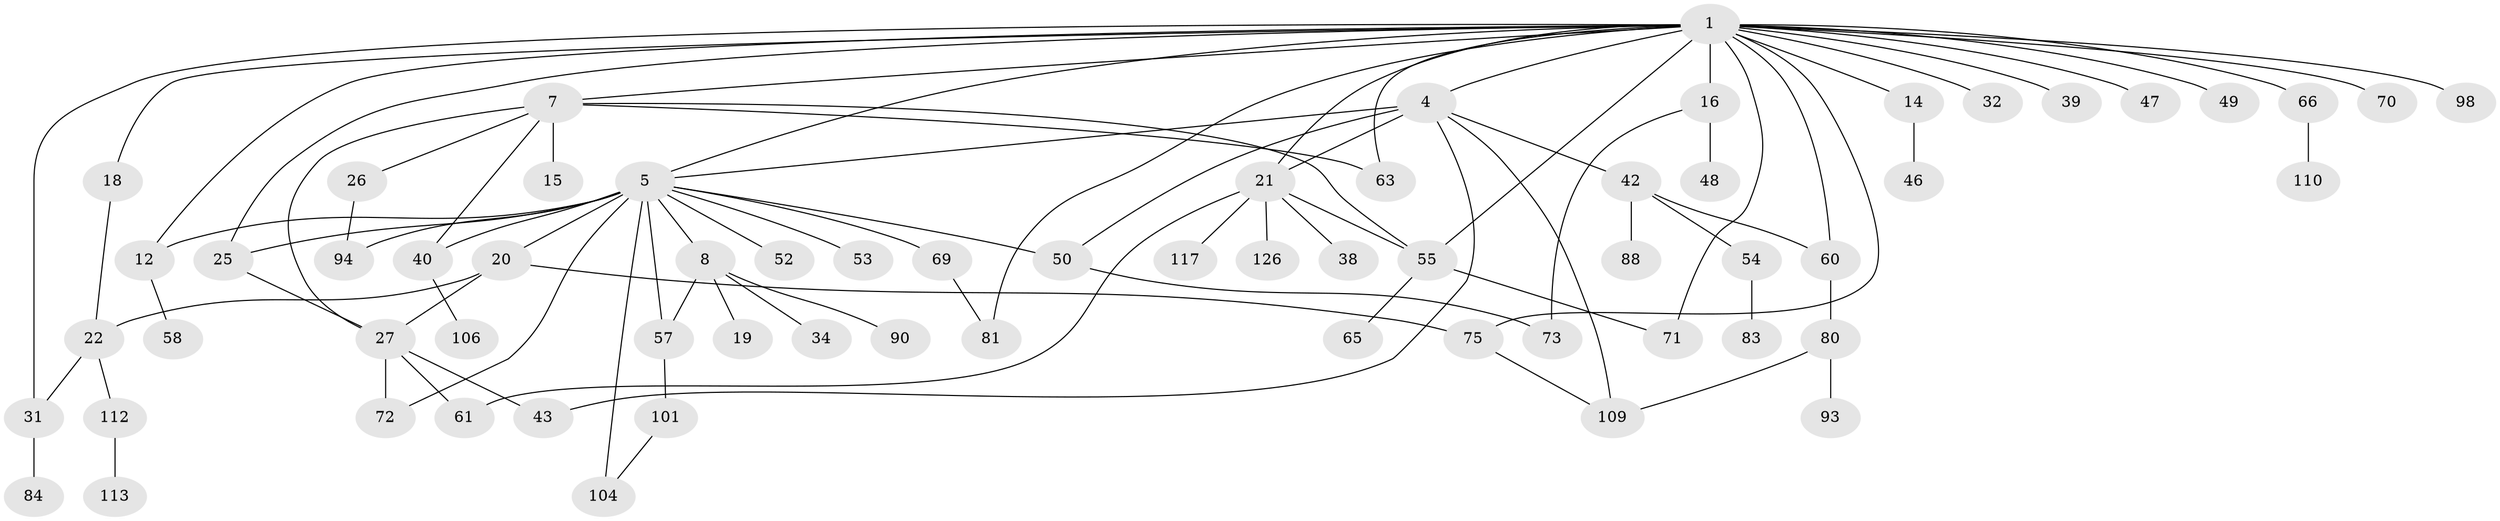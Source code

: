 // original degree distribution, {5: 0.06153846153846154, 8: 0.015384615384615385, 6: 0.023076923076923078, 7: 0.015384615384615385, 3: 0.2076923076923077, 4: 0.07692307692307693, 2: 0.3, 1: 0.3}
// Generated by graph-tools (version 1.1) at 2025/13/03/09/25 04:13:37]
// undirected, 65 vertices, 90 edges
graph export_dot {
graph [start="1"]
  node [color=gray90,style=filled];
  1 [super="+6+3+2"];
  4 [super="+13"];
  5 [super="+36+23+29+10"];
  7 [super="+56+118"];
  8 [super="+11"];
  12 [super="+128+76"];
  14;
  15;
  16 [super="+44"];
  18;
  19;
  20 [super="+37"];
  21 [super="+77+30"];
  22 [super="+95+24+129"];
  25 [super="+28+121"];
  26;
  27 [super="+127+41"];
  31 [super="+125+67"];
  32 [super="+114"];
  34;
  38 [super="+74"];
  39;
  40 [super="+59+68"];
  42 [super="+86"];
  43 [super="+99"];
  46;
  47;
  48;
  49 [super="+123"];
  50 [super="+51"];
  52 [super="+64"];
  53;
  54;
  55;
  57;
  58;
  60;
  61;
  63;
  65;
  66;
  69;
  70;
  71 [super="+107"];
  72 [super="+91"];
  73;
  75 [super="+120+103"];
  80;
  81;
  83;
  84;
  88 [super="+119"];
  90;
  93;
  94;
  98;
  101;
  104;
  106 [super="+122"];
  109;
  110;
  112;
  113;
  117;
  126;
  1 -- 5 [weight=2];
  1 -- 32 [weight=2];
  1 -- 21;
  1 -- 4;
  1 -- 75 [weight=2];
  1 -- 14;
  1 -- 81;
  1 -- 18;
  1 -- 31;
  1 -- 63;
  1 -- 66;
  1 -- 98;
  1 -- 70;
  1 -- 39;
  1 -- 7;
  1 -- 71;
  1 -- 12;
  1 -- 47;
  1 -- 16 [weight=2];
  1 -- 49;
  1 -- 55;
  1 -- 25;
  1 -- 60;
  4 -- 42;
  4 -- 43;
  4 -- 50;
  4 -- 109;
  4 -- 21;
  4 -- 5;
  5 -- 8;
  5 -- 57;
  5 -- 104 [weight=2];
  5 -- 69;
  5 -- 52;
  5 -- 40;
  5 -- 72;
  5 -- 12;
  5 -- 25;
  5 -- 94;
  5 -- 50;
  5 -- 53;
  5 -- 20;
  7 -- 15;
  7 -- 26;
  7 -- 63;
  7 -- 27;
  7 -- 40;
  7 -- 55;
  8 -- 19;
  8 -- 57;
  8 -- 34 [weight=2];
  8 -- 90;
  12 -- 58;
  14 -- 46;
  16 -- 73;
  16 -- 48;
  18 -- 22;
  20 -- 75;
  20 -- 27;
  20 -- 22;
  21 -- 126;
  21 -- 117;
  21 -- 38;
  21 -- 55;
  21 -- 61;
  22 -- 112;
  22 -- 31;
  25 -- 27;
  26 -- 94;
  27 -- 72;
  27 -- 61;
  27 -- 43;
  31 -- 84;
  40 -- 106;
  42 -- 54;
  42 -- 88;
  42 -- 60;
  50 -- 73;
  54 -- 83;
  55 -- 65;
  55 -- 71;
  57 -- 101;
  60 -- 80;
  66 -- 110;
  69 -- 81;
  75 -- 109;
  80 -- 93;
  80 -- 109;
  101 -- 104;
  112 -- 113;
}
